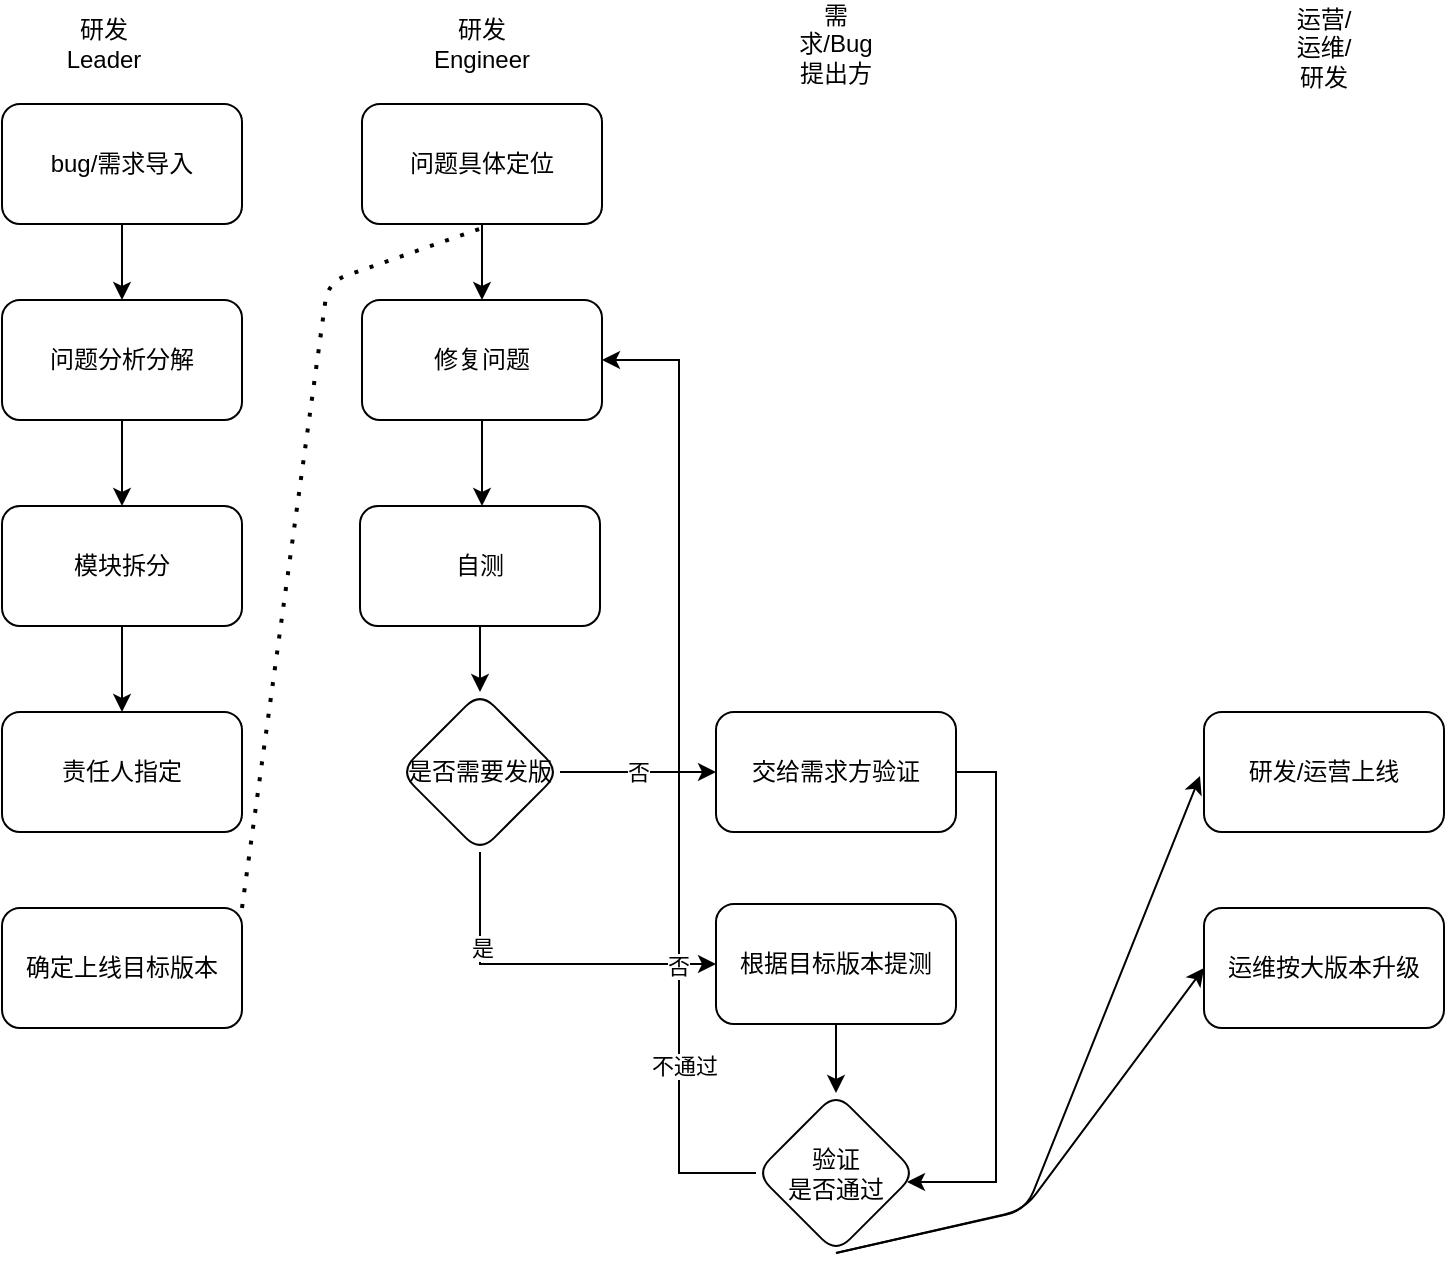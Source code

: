 <mxfile version="14.6.13" type="device"><diagram id="iHLqRLNYji1xpB1FvViC" name="第 1 页"><mxGraphModel dx="1186" dy="609" grid="1" gridSize="10" guides="1" tooltips="1" connect="1" arrows="1" fold="1" page="1" pageScale="1" pageWidth="827" pageHeight="1169" math="0" shadow="0"><root><mxCell id="0"/><mxCell id="1" parent="0"/><mxCell id="0vrLj81fHOSZXB6QCUH7-1" value="" style="edgeStyle=orthogonalEdgeStyle;rounded=0;orthogonalLoop=1;jettySize=auto;html=1;" edge="1" parent="1" source="0vrLj81fHOSZXB6QCUH7-2" target="0vrLj81fHOSZXB6QCUH7-4"><mxGeometry relative="1" as="geometry"/></mxCell><mxCell id="0vrLj81fHOSZXB6QCUH7-2" value="bug/需求导入" style="rounded=1;whiteSpace=wrap;html=1;" vertex="1" parent="1"><mxGeometry x="53" y="80" width="120" height="60" as="geometry"/></mxCell><mxCell id="0vrLj81fHOSZXB6QCUH7-3" value="" style="edgeStyle=orthogonalEdgeStyle;rounded=0;orthogonalLoop=1;jettySize=auto;html=1;" edge="1" parent="1" source="0vrLj81fHOSZXB6QCUH7-4" target="0vrLj81fHOSZXB6QCUH7-6"><mxGeometry relative="1" as="geometry"/></mxCell><mxCell id="0vrLj81fHOSZXB6QCUH7-4" value="问题分析分解" style="whiteSpace=wrap;html=1;rounded=1;" vertex="1" parent="1"><mxGeometry x="53" y="178" width="120" height="60" as="geometry"/></mxCell><mxCell id="0vrLj81fHOSZXB6QCUH7-5" value="" style="edgeStyle=orthogonalEdgeStyle;rounded=0;orthogonalLoop=1;jettySize=auto;html=1;" edge="1" parent="1" source="0vrLj81fHOSZXB6QCUH7-6" target="0vrLj81fHOSZXB6QCUH7-7"><mxGeometry relative="1" as="geometry"/></mxCell><mxCell id="0vrLj81fHOSZXB6QCUH7-6" value="模块拆分" style="whiteSpace=wrap;html=1;rounded=1;" vertex="1" parent="1"><mxGeometry x="53" y="281" width="120" height="60" as="geometry"/></mxCell><mxCell id="0vrLj81fHOSZXB6QCUH7-7" value="责任人指定" style="whiteSpace=wrap;html=1;rounded=1;" vertex="1" parent="1"><mxGeometry x="53" y="384" width="120" height="60" as="geometry"/></mxCell><mxCell id="0vrLj81fHOSZXB6QCUH7-8" value="" style="edgeStyle=orthogonalEdgeStyle;rounded=0;orthogonalLoop=1;jettySize=auto;html=1;entryX=0.5;entryY=0;entryDx=0;entryDy=0;" edge="1" parent="1" source="0vrLj81fHOSZXB6QCUH7-9" target="0vrLj81fHOSZXB6QCUH7-15"><mxGeometry relative="1" as="geometry"><mxPoint x="293" y="168" as="targetPoint"/></mxGeometry></mxCell><mxCell id="0vrLj81fHOSZXB6QCUH7-9" value="问题具体定位" style="whiteSpace=wrap;html=1;rounded=1;" vertex="1" parent="1"><mxGeometry x="233" y="80" width="120" height="60" as="geometry"/></mxCell><mxCell id="0vrLj81fHOSZXB6QCUH7-10" value="" style="edgeStyle=orthogonalEdgeStyle;rounded=0;orthogonalLoop=1;jettySize=auto;html=1;exitX=0.5;exitY=1;exitDx=0;exitDy=0;" edge="1" parent="1" source="0vrLj81fHOSZXB6QCUH7-15"><mxGeometry relative="1" as="geometry"><mxPoint x="293" y="248" as="sourcePoint"/><mxPoint x="293" y="281" as="targetPoint"/></mxGeometry></mxCell><mxCell id="0vrLj81fHOSZXB6QCUH7-11" value="" style="edgeStyle=orthogonalEdgeStyle;rounded=0;orthogonalLoop=1;jettySize=auto;html=1;" edge="1" parent="1" source="0vrLj81fHOSZXB6QCUH7-12" target="0vrLj81fHOSZXB6QCUH7-19"><mxGeometry relative="1" as="geometry"/></mxCell><mxCell id="0vrLj81fHOSZXB6QCUH7-12" value="自测" style="whiteSpace=wrap;html=1;rounded=1;" vertex="1" parent="1"><mxGeometry x="232" y="281" width="120" height="60" as="geometry"/></mxCell><mxCell id="0vrLj81fHOSZXB6QCUH7-13" value="确定上线目标版本" style="whiteSpace=wrap;html=1;rounded=1;" vertex="1" parent="1"><mxGeometry x="53" y="482" width="120" height="60" as="geometry"/></mxCell><mxCell id="0vrLj81fHOSZXB6QCUH7-14" value="" style="endArrow=none;dashed=1;html=1;dashPattern=1 3;strokeWidth=2;exitX=1;exitY=0;exitDx=0;exitDy=0;" edge="1" parent="1" source="0vrLj81fHOSZXB6QCUH7-13"><mxGeometry width="50" height="50" relative="1" as="geometry"><mxPoint x="319" y="366" as="sourcePoint"/><mxPoint x="293" y="142" as="targetPoint"/><Array as="points"><mxPoint x="216" y="169"/></Array></mxGeometry></mxCell><mxCell id="0vrLj81fHOSZXB6QCUH7-15" value="修复问题" style="whiteSpace=wrap;html=1;rounded=1;" vertex="1" parent="1"><mxGeometry x="233" y="178" width="120" height="60" as="geometry"/></mxCell><mxCell id="0vrLj81fHOSZXB6QCUH7-16" value="否" style="edgeStyle=orthogonalEdgeStyle;rounded=0;orthogonalLoop=1;jettySize=auto;html=1;" edge="1" parent="1" source="0vrLj81fHOSZXB6QCUH7-19" target="0vrLj81fHOSZXB6QCUH7-25"><mxGeometry relative="1" as="geometry"/></mxCell><mxCell id="0vrLj81fHOSZXB6QCUH7-17" value="" style="edgeStyle=orthogonalEdgeStyle;rounded=0;orthogonalLoop=1;jettySize=auto;html=1;entryX=0;entryY=0.5;entryDx=0;entryDy=0;exitX=0.5;exitY=1;exitDx=0;exitDy=0;" edge="1" parent="1" source="0vrLj81fHOSZXB6QCUH7-19" target="0vrLj81fHOSZXB6QCUH7-28"><mxGeometry relative="1" as="geometry"><mxPoint x="292" y="542" as="targetPoint"/></mxGeometry></mxCell><mxCell id="0vrLj81fHOSZXB6QCUH7-18" value="是" style="edgeLabel;html=1;align=center;verticalAlign=middle;resizable=0;points=[];" vertex="1" connectable="0" parent="0vrLj81fHOSZXB6QCUH7-17"><mxGeometry x="-0.448" y="1" relative="1" as="geometry"><mxPoint as="offset"/></mxGeometry></mxCell><mxCell id="0vrLj81fHOSZXB6QCUH7-19" value="是否需要发版" style="rhombus;whiteSpace=wrap;html=1;rounded=1;" vertex="1" parent="1"><mxGeometry x="252" y="374" width="80" height="80" as="geometry"/></mxCell><mxCell id="0vrLj81fHOSZXB6QCUH7-20" value="研发/运营上线" style="whiteSpace=wrap;html=1;rounded=1;" vertex="1" parent="1"><mxGeometry x="654" y="384" width="120" height="60" as="geometry"/></mxCell><mxCell id="0vrLj81fHOSZXB6QCUH7-21" value="研发Leader" style="text;html=1;strokeColor=none;fillColor=none;align=center;verticalAlign=middle;whiteSpace=wrap;rounded=0;" vertex="1" parent="1"><mxGeometry x="84" y="40" width="40" height="20" as="geometry"/></mxCell><mxCell id="0vrLj81fHOSZXB6QCUH7-22" value="研发Engineer" style="text;html=1;strokeColor=none;fillColor=none;align=center;verticalAlign=middle;whiteSpace=wrap;rounded=0;" vertex="1" parent="1"><mxGeometry x="273" y="40" width="40" height="20" as="geometry"/></mxCell><mxCell id="0vrLj81fHOSZXB6QCUH7-23" value="运营/运维/研发" style="text;html=1;strokeColor=none;fillColor=none;align=center;verticalAlign=middle;whiteSpace=wrap;rounded=0;" vertex="1" parent="1"><mxGeometry x="694" y="42" width="40" height="20" as="geometry"/></mxCell><mxCell id="0vrLj81fHOSZXB6QCUH7-24" value="" style="edgeStyle=orthogonalEdgeStyle;rounded=0;orthogonalLoop=1;jettySize=auto;html=1;exitX=1;exitY=0.5;exitDx=0;exitDy=0;" edge="1" parent="1" source="0vrLj81fHOSZXB6QCUH7-25" target="0vrLj81fHOSZXB6QCUH7-32"><mxGeometry relative="1" as="geometry"><Array as="points"><mxPoint x="550" y="414"/><mxPoint x="550" y="619"/></Array></mxGeometry></mxCell><mxCell id="0vrLj81fHOSZXB6QCUH7-25" value="交给需求方验证" style="whiteSpace=wrap;html=1;rounded=1;" vertex="1" parent="1"><mxGeometry x="410" y="384" width="120" height="60" as="geometry"/></mxCell><mxCell id="0vrLj81fHOSZXB6QCUH7-26" value="运维按大版本升级" style="whiteSpace=wrap;html=1;rounded=1;" vertex="1" parent="1"><mxGeometry x="654" y="482" width="120" height="60" as="geometry"/></mxCell><mxCell id="0vrLj81fHOSZXB6QCUH7-27" value="" style="edgeStyle=orthogonalEdgeStyle;rounded=0;orthogonalLoop=1;jettySize=auto;html=1;entryX=0.5;entryY=0;entryDx=0;entryDy=0;" edge="1" parent="1" source="0vrLj81fHOSZXB6QCUH7-28" target="0vrLj81fHOSZXB6QCUH7-32"><mxGeometry relative="1" as="geometry"><mxPoint x="432" y="602" as="targetPoint"/></mxGeometry></mxCell><mxCell id="0vrLj81fHOSZXB6QCUH7-28" value="&lt;span&gt;根据目标版本提测&lt;/span&gt;" style="whiteSpace=wrap;html=1;rounded=1;" vertex="1" parent="1"><mxGeometry x="410" y="480" width="120" height="60" as="geometry"/></mxCell><mxCell id="0vrLj81fHOSZXB6QCUH7-29" value="" style="edgeStyle=orthogonalEdgeStyle;rounded=0;orthogonalLoop=1;jettySize=auto;html=1;exitX=0;exitY=0.5;exitDx=0;exitDy=0;entryX=1;entryY=0.5;entryDx=0;entryDy=0;" edge="1" parent="1" source="0vrLj81fHOSZXB6QCUH7-32" target="0vrLj81fHOSZXB6QCUH7-15"><mxGeometry relative="1" as="geometry"><mxPoint x="522" y="512" as="targetPoint"/></mxGeometry></mxCell><mxCell id="0vrLj81fHOSZXB6QCUH7-30" value="否" style="edgeLabel;html=1;align=center;verticalAlign=middle;resizable=0;points=[];" vertex="1" connectable="0" parent="0vrLj81fHOSZXB6QCUH7-29"><mxGeometry x="-0.411" y="1" relative="1" as="geometry"><mxPoint as="offset"/></mxGeometry></mxCell><mxCell id="0vrLj81fHOSZXB6QCUH7-31" value="不通过" style="edgeLabel;html=1;align=center;verticalAlign=middle;resizable=0;points=[];" vertex="1" connectable="0" parent="0vrLj81fHOSZXB6QCUH7-29"><mxGeometry x="-0.615" y="-1" relative="1" as="geometry"><mxPoint x="1" y="1" as="offset"/></mxGeometry></mxCell><mxCell id="0vrLj81fHOSZXB6QCUH7-32" value="验证&lt;br&gt;是否通过" style="rhombus;whiteSpace=wrap;html=1;rounded=1;" vertex="1" parent="1"><mxGeometry x="430" y="574.5" width="80" height="80" as="geometry"/></mxCell><mxCell id="0vrLj81fHOSZXB6QCUH7-33" value="需求/Bug提出方" style="text;html=1;strokeColor=none;fillColor=none;align=center;verticalAlign=middle;whiteSpace=wrap;rounded=0;" vertex="1" parent="1"><mxGeometry x="450" y="40" width="40" height="20" as="geometry"/></mxCell><mxCell id="0vrLj81fHOSZXB6QCUH7-34" value="" style="endArrow=classic;html=1;exitX=0.5;exitY=1;exitDx=0;exitDy=0;" edge="1" parent="1" source="0vrLj81fHOSZXB6QCUH7-32"><mxGeometry width="50" height="50" relative="1" as="geometry"><mxPoint x="572" y="759" as="sourcePoint"/><mxPoint x="652" y="416" as="targetPoint"/><Array as="points"><mxPoint x="565" y="633"/></Array></mxGeometry></mxCell><mxCell id="0vrLj81fHOSZXB6QCUH7-35" value="" style="endArrow=classic;html=1;entryX=0;entryY=0.5;entryDx=0;entryDy=0;exitX=0.5;exitY=1;exitDx=0;exitDy=0;" edge="1" parent="1" source="0vrLj81fHOSZXB6QCUH7-32" target="0vrLj81fHOSZXB6QCUH7-26"><mxGeometry width="50" height="50" relative="1" as="geometry"><mxPoint x="472" y="652" as="sourcePoint"/><mxPoint x="539" y="715" as="targetPoint"/><Array as="points"><mxPoint x="564" y="633"/></Array></mxGeometry></mxCell></root></mxGraphModel></diagram></mxfile>